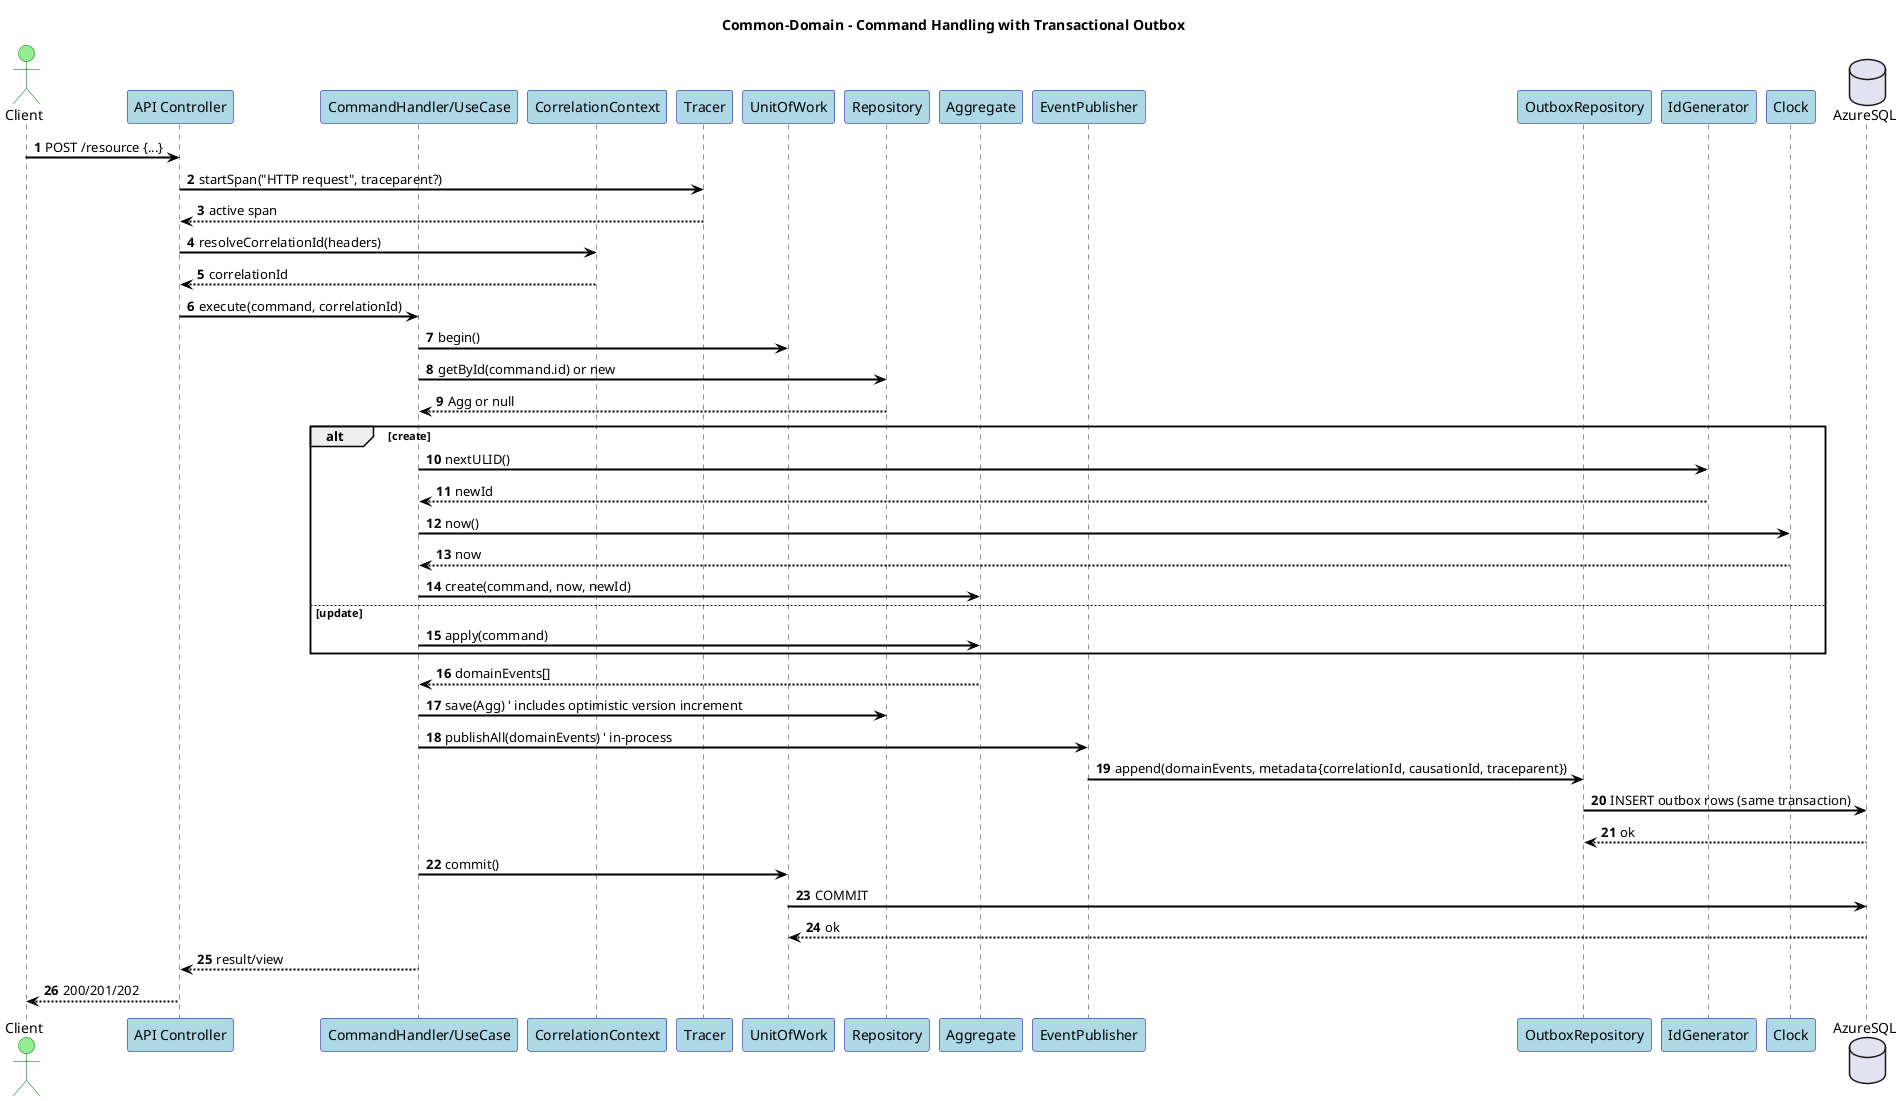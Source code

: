 @startuml
title Common-Domain - Command Handling with Transactional Outbox

skinparam shadowing false
skinparam fontName "Helvetica"
skinparam titleFontName "Helvetica"
skinparam legendFontName "Helvetica"
skinparam noteFontName "Helvetica"
skinparam backgroundColor white
skinparam participantBackgroundColor lightblue
skinparam participantBorderColor darkblue
skinparam actorBackgroundColor lightgreen
skinparam actorBorderColor darkgreen
skinparam arrowColor black
skinparam arrowThickness 2
skinparam sequenceArrowThickness 2
skinparam sequenceMessageAlignment left
skinparam sequenceReferenceBackgroundColor lightyellow
skinparam sequenceReferenceBorderColor black

autonumber
actor Client
participant "API Controller" as Controller
participant "CommandHandler/UseCase" as Handler
participant "CorrelationContext" as Corr
participant "Tracer" as Tracer
participant "UnitOfWork" as UoW
participant "Repository" as Repo
participant "Aggregate" as Agg
participant "EventPublisher" as Events
participant "OutboxRepository" as Outbox
participant "IdGenerator" as IdGen
participant "Clock" as Clock
database "AzureSQL" as SQL

Client -> Controller: POST /resource {...}
Controller -> Tracer: startSpan("HTTP request", traceparent?)
Tracer --> Controller: active span
Controller -> Corr: resolveCorrelationId(headers)
Corr --> Controller: correlationId
Controller -> Handler: execute(command, correlationId)
Handler -> UoW: begin()
Handler -> Repo: getById(command.id) or new
Repo --> Handler: Agg or null
alt create
Handler -> IdGen: nextULID()
IdGen --> Handler: newId
Handler -> Clock: now()
Clock --> Handler: now
Handler -> Agg: create(command, now, newId)
else update
Handler -> Agg: apply(command)
end
Agg --> Handler: domainEvents[]
Handler -> Repo: save(Agg) ' includes optimistic version increment
Handler -> Events: publishAll(domainEvents) ' in-process
Events -> Outbox: append(domainEvents, metadata{correlationId, causationId, traceparent})
Outbox -> SQL: INSERT outbox rows (same transaction)
SQL --> Outbox: ok
Handler -> UoW: commit()
UoW -> SQL: COMMIT
SQL --> UoW: ok
Handler --> Controller: result/view
Controller --> Client: 200/201/202
@enduml

@startuml Common-Domain - Outbox Dispatcher to Azure Service Bus
autonumber
participant "OutboxDispatcher (Worker)" as Dispatcher
participant "OutboxRepository" as Outbox
database "AzureSQL" as SQL
queue "Azure Service Bus Topic" as ASB
participant "Tracer" as Tracer

loop every N seconds
Dispatcher -> Outbox: fetchBatch(status=PENDING, limit=100)
Outbox -> SQL: SELECT ... FOR UPDATE SKIP LOCKED
SQL --> Outbox: outboxEvents[]
Outbox --> Dispatcher: events
alt events available
Dispatcher -> Tracer: startSpan("publish outbox batch")
loop for each event
Dispatcher -> ASB: publish(topic, body, props{messageId, correlationId, traceparent})
ASB --> Dispatcher: brokerMessageId
Dispatcher -> Outbox: markDispatched(eventId, dispatchedAt, brokerMessageId)
Outbox -> SQL: UPDATE outbox SET dispatched_at=NOW, broker_id=...
SQL --> Outbox: ok
end
Dispatcher -> Tracer: endSpan()
else none
Dispatcher -> Dispatcher: sleep(backoff)
end
end
@enduml

@startuml Common-Domain - Event Consumption with Inbox Idempotency
autonumber
queue "Azure Service Bus Topic" as ASB
participant "EventProcessor (Worker)" as Processor
participant "Tracer" as Tracer
participant "InboxRepository" as Inbox
database "AzureSQL" as SQL
participant "EventRouter" as Router
participant "UnitOfWork" as UoW
participant "EventHandler" as Handler
participant "Repository" as Repo
participant "OutboxRepository" as Outbox

ASB -> Processor: receive(message, props{messageId, correlationId, traceparent})
Processor -> Tracer: startSpan("handle event", traceparent)
Tracer --> Processor: active span
Processor -> Inbox: beginProcess(messageId)
Inbox -> SQL: INSERT messageId IF NOT EXISTS
SQL --> Inbox: inserted? (true/false)
Inbox --> Processor: started (true/false)
alt duplicate (started=false)
Processor -> ASB: complete(message) ' already processed
Processor -> Tracer: endSpan()
else first-time (started=true)
Processor -> UoW: begin()
Processor -> Router: resolveHandler(message.type)
Router --> Processor: Handler
Processor -> Handler: handle(domainEvent, correlationId)
Handler -> Repo: load aggregates
Repo --> Handler: Agg
Handler -> Agg: apply(event effects)
Handler -> Repo: save(Agg)
Handler -> Outbox: append(new domain events, metadata...)
alt success
Processor -> UoW: commit()
UoW -> SQL: COMMIT
SQL --> UoW: ok
Processor -> Inbox: markProcessed(messageId)
Inbox -> SQL: UPDATE inbox SET processed_at=NOW
SQL --> Inbox: ok
Processor -> ASB: complete(message)
Processor -> Tracer: endSpan()
else failure
Processor -> UoW: rollback()
Processor -> Inbox: recordFailure(messageId, error, attempts++)
Processor -> ASB: abandon or dead-letter (after maxDeliveryCount)
Processor -> Tracer: endSpan(error)
end
end
@enduml

@startuml Common-Domain - HTTP Idempotency (Redis lock + SQL store)
autonumber
actor Client
participant "API Controller" as Controller
participant "IdempotencyService" as Idem
queue "Azure Cache for Redis" as Redis
database "AzureSQL (Idempotency Store)" as SQL
participant "UseCase" as UseCase

Client -> Controller: POST /payments (Idempotency-Key: K)
Controller -> Idem: getStoredResult(K, requestHash)
Idem -> SQL: SELECT result WHERE key=K AND requestHash
SQL --> Idem: hit/miss
alt cached result
Idem --> Controller: stored response
Controller --> Client: 200/201 (replayed)
else not cached
Idem -> Redis: SETNX lock:K TTL 60s
Redis --> Idem: ok/not
alt acquired lock
Controller -> UseCase: execute(command)
UseCase --> Controller: result
Controller -> Idem: storeResult(K, requestHash, response)
Idem -> SQL: UPSERT(key, requestHash, response, status, savedAt)
SQL --> Idem: ok
Idem -> Redis: DEL lock:K
Controller --> Client: 201
else lock busy
Controller --> Client: 409 Conflict or 202 In-Progress
end
end
@enduml

@startuml Common-Domain - Correlation and Trace Context Propagation
autonumber
actor Client
participant "API Controller" as Controller
participant "TraceProvider (producer)" as TracerP
participant "CorrelationContext (producer)" as CorrP
participant "OutboxRepository" as Outbox
queue "Azure Service Bus" as ASB
participant "EventProcessor (consumer)" as Processor
participant "TraceProvider (consumer)" as TracerC
participant "CorrelationContext (consumer)" as CorrC

Client -> Controller: HTTP request (traceparent?, X-Correlation-Id?)
Controller -> TracerP: startSpan("HTTP", from headers)
TracerP --> Controller: span + new traceparent if absent
Controller -> CorrP: set(correlationId from header or generate)
CorrP --> Controller: ok
Controller -> Outbox: append(event, metadata{correlationId, causationId=spanId, traceparent})
Outbox -> ASB: publish with properties {messageId, correlationId, traceparent}
ASB --> Processor: deliver message
Processor -> TracerC: startSpan("handle event", from message.traceparent)
TracerC --> Processor: active span
Processor -> CorrC: set(correlationId from message or new)
CorrC --> Processor: ok
Processor --> ASB: complete
@enduml

@startuml Common-Domain - Optimistic Concurrency Control
autonumber
participant "CommandHandler" as Handler
participant "Repository" as Repo
database "AzureSQL" as SQL

Handler -> Repo: get(id)
Repo -> SQL: SELECT *, version FROM aggregates WHERE id=?
SQL --> Repo: Aggregate(v=N)
Repo --> Handler: Agg(v=N)
Handler -> Repo: save(Agg', expectedVersion=N)
Repo -> SQL: UPDATE aggregates SET ..., version=N+1 WHERE id=? AND version=N
alt rows affected = 1
SQL --> Repo: ok
Repo --> Handler: saved
else rows affected = 0
SQL --> Repo: conflict
Repo --> Handler: ConcurrencyException
end
@enduml

@startuml Common-Domain - Tenant Resolution (Multi-tenant Request Context)
autonumber
actor Client
participant "API Controller" as Controller
participant "TokenValidator" as TokenValidator
participant "TenantResolver" as TenantResolver
participant "TenantRepository" as TenantRepo
database "AzureSQL (tenants)" as SQL
participant "UseCase" as UseCase

Client -> Controller: Request with Authorization header
Controller -> TokenValidator: validate JWT
TokenValidator --> Controller: claims { tid, tenant_domain }
Controller -> TenantResolver: resolve(claims, host, headers)
TenantResolver -> TenantRepo: findByIdOrDomain(tid, host)
TenantRepo -> SQL: SELECT tenant
SQL --> TenantRepo: Tenant
TenantRepo --> TenantResolver: tenantId
TenantResolver --> Controller: set RequestContext.tenantId
Controller -> UseCase: execute(context.tenantId, ...)
UseCase --> Controller: result
Controller --> Client: 200
@enduml

@startuml Common-Domain - Feature Flags via Azure App Configuration
autonumber
participant "UseCase" as UseCase
participant "FeatureFlagService" as Flags
queue "In-memory Cache" as Cache
participant "Azure App Configuration" as AppConfig
participant "Azure Key Vault" as KV

UseCase -> Flags: isEnabled("featureX", context)
alt cache hit
Flags -> Cache: GET featureX
Cache --> Flags: true/false
Flags --> UseCase: decision
else cache miss/expired
Flags -> AppConfig: GET feature flag featureX
AppConfig --> Flags: flag JSON (conditions, % rollout)
Flags -> KV: (optional) resolve Key Vault references
KV --> Flags: secret values
Flags -> Cache: SET featureX with TTL
Flags --> UseCase: decision
end
@enduml
